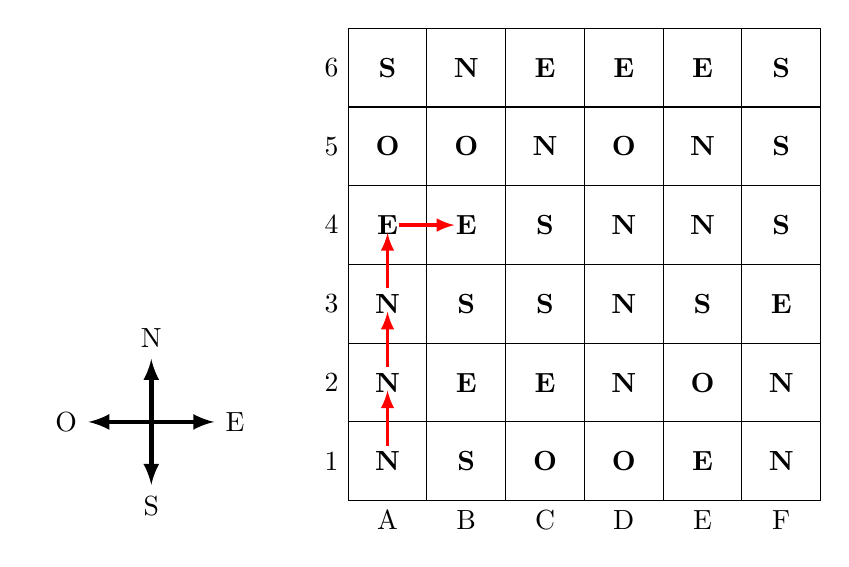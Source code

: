 %\usetikzlibrary{shadows,arrows, shapes}

% Define block styles



\tikzstyle{line} = [draw, ultra thick]
\tikzstyle{arrow} = [->,>=latex, red,very thick]


\begin{tikzpicture}

% NSEO
\begin{scope}[xshift=-1.5cm,yshift=2cm,scale=0.8]
\draw[<->, >=latex, ultra thick] (-1,0) node[left]{O}--(1,0)node[right]{E};
\draw[<->, >=latex, ultra thick] (0,-1)node[below]{S}--(0,1)node[above]{N};
\end{scope}

% Grille
\draw[step=1.0, black] (1,1) grid (7,7);

% Labels
\foreach \x/\L in {1/A, 2/B, 3/C, 4/D, 5/E, 6/F}{
  \node[below] at (\x+0.5,1) {\L};
}
\foreach \y/\L in {1/1,2/2,3/3,4/4,5/5,6/6}{
  \node[left] at (1,\y+0.5) {\L};
}

%%%%%%%%%%%%%%%%%%%%%%%%%%%%
% Consignes ligne 1
\foreach \x/\L in {1/N, 2/S, 3/O, 4/O, 5/E, 6/N}{
  \node at (\x+0.5,1.5) {\bf \L};
}

% Consignes ligne 2
\foreach \x/\L in {1/N, 2/E, 3/E, 4/N, 5/O, 6/N}{
  \node at (\x+0.5,2.5) {\bf \L};
}

% Consignes ligne 3
\foreach \x/\L in {1/N, 2/S, 3/S, 4/N, 5/S, 6/E}{
  \node at (\x+0.5,3.5) {\bf \L};
}

% Consignes ligne 4
\foreach \x/\L in {1/E, 2/E, 3/S, 4/N, 5/N, 6/S}{
  \node at (\x+0.5,4.5) {\bf \L};
}

% Consignes ligne 5
\foreach \x/\L in {1/O, 2/O, 3/N, 4/O, 5/N, 6/S}{
  \node at (\x+0.5,5.5) {\bf \L};
}

% Consignes ligne 6
\foreach \x/\L in {1/S, 2/N, 3/E, 4/E, 5/E, 6/S}{
  \node at (\x+0.5,6.5) {\bf \L};
}

\draw[arrow] (1.5,1.7)--++(0,0.7);
\draw[arrow] (1.5,2.7)--++(0,0.7);
\draw[arrow] (1.5,3.7)--++(0,0.7);
\draw[arrow] (1.65,4.5)--++(0.7,0);
%%%%%%%%%%%%%%%%%%%%%%%%%%%%
\end{tikzpicture}
